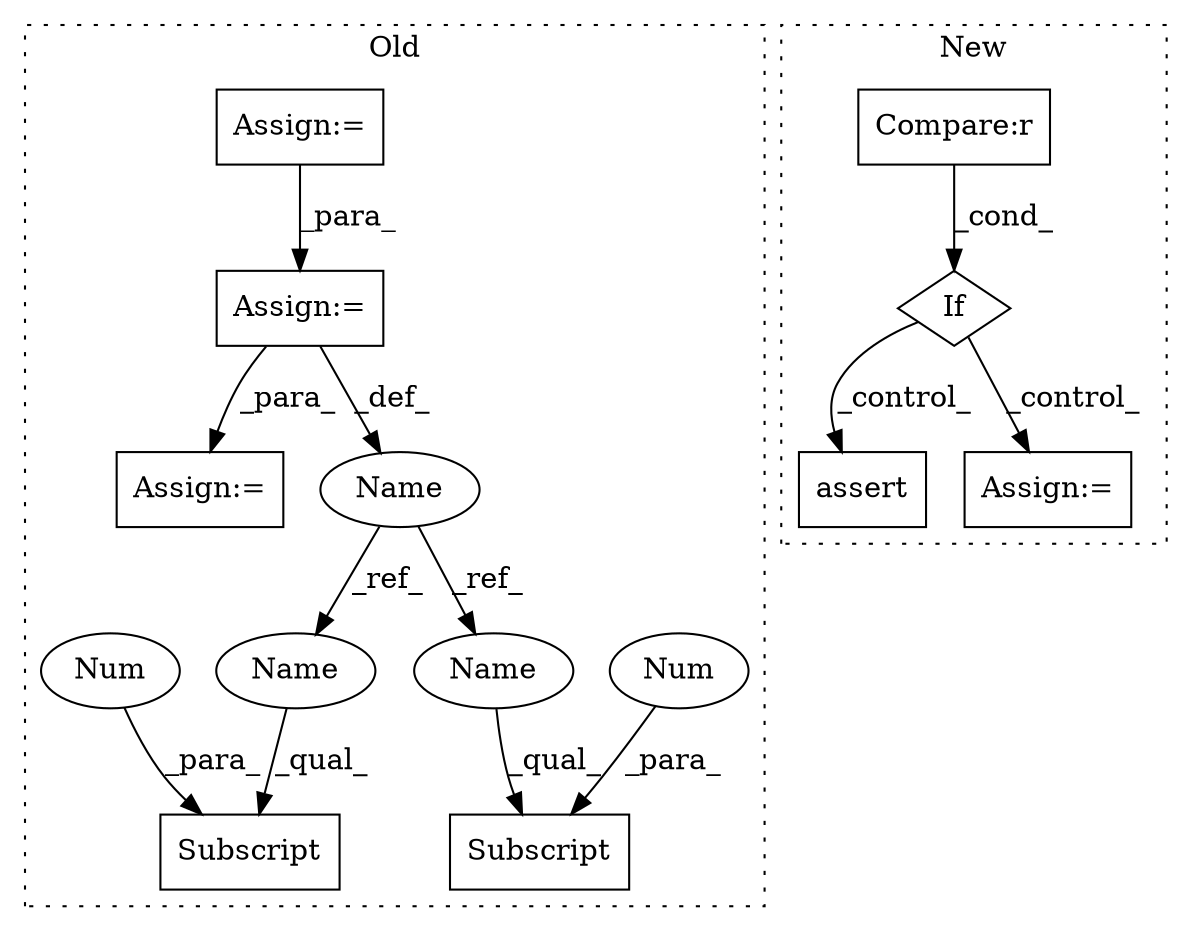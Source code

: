 digraph G {
subgraph cluster0 {
1 [label="Subscript" a="63" s="2576,0" l="12,0" shape="box"];
3 [label="Num" a="76" s="2586" l="1" shape="ellipse"];
4 [label="Assign:=" a="68" s="2153" l="14" shape="box"];
5 [label="Assign:=" a="68" s="2573" l="3" shape="box"];
6 [label="Assign:=" a="68" s="2224" l="3" shape="box"];
9 [label="Name" a="87" s="2215" l="9" shape="ellipse"];
10 [label="Subscript" a="63" s="2420,0" l="12,0" shape="box"];
11 [label="Num" a="76" s="2430" l="1" shape="ellipse"];
13 [label="Name" a="87" s="2420" l="9" shape="ellipse"];
14 [label="Name" a="87" s="2576" l="9" shape="ellipse"];
label = "Old";
style="dotted";
}
subgraph cluster1 {
2 [label="assert" a="65" s="2545" l="7" shape="box"];
7 [label="If" a="96" s="2283" l="3" shape="diamond"];
8 [label="Assign:=" a="68" s="2384" l="3" shape="box"];
12 [label="Compare:r" a="40" s="2286" l="17" shape="box"];
label = "New";
style="dotted";
}
3 -> 1 [label="_para_"];
4 -> 6 [label="_para_"];
6 -> 9 [label="_def_"];
6 -> 5 [label="_para_"];
7 -> 2 [label="_control_"];
7 -> 8 [label="_control_"];
9 -> 14 [label="_ref_"];
9 -> 13 [label="_ref_"];
11 -> 10 [label="_para_"];
12 -> 7 [label="_cond_"];
13 -> 10 [label="_qual_"];
14 -> 1 [label="_qual_"];
}